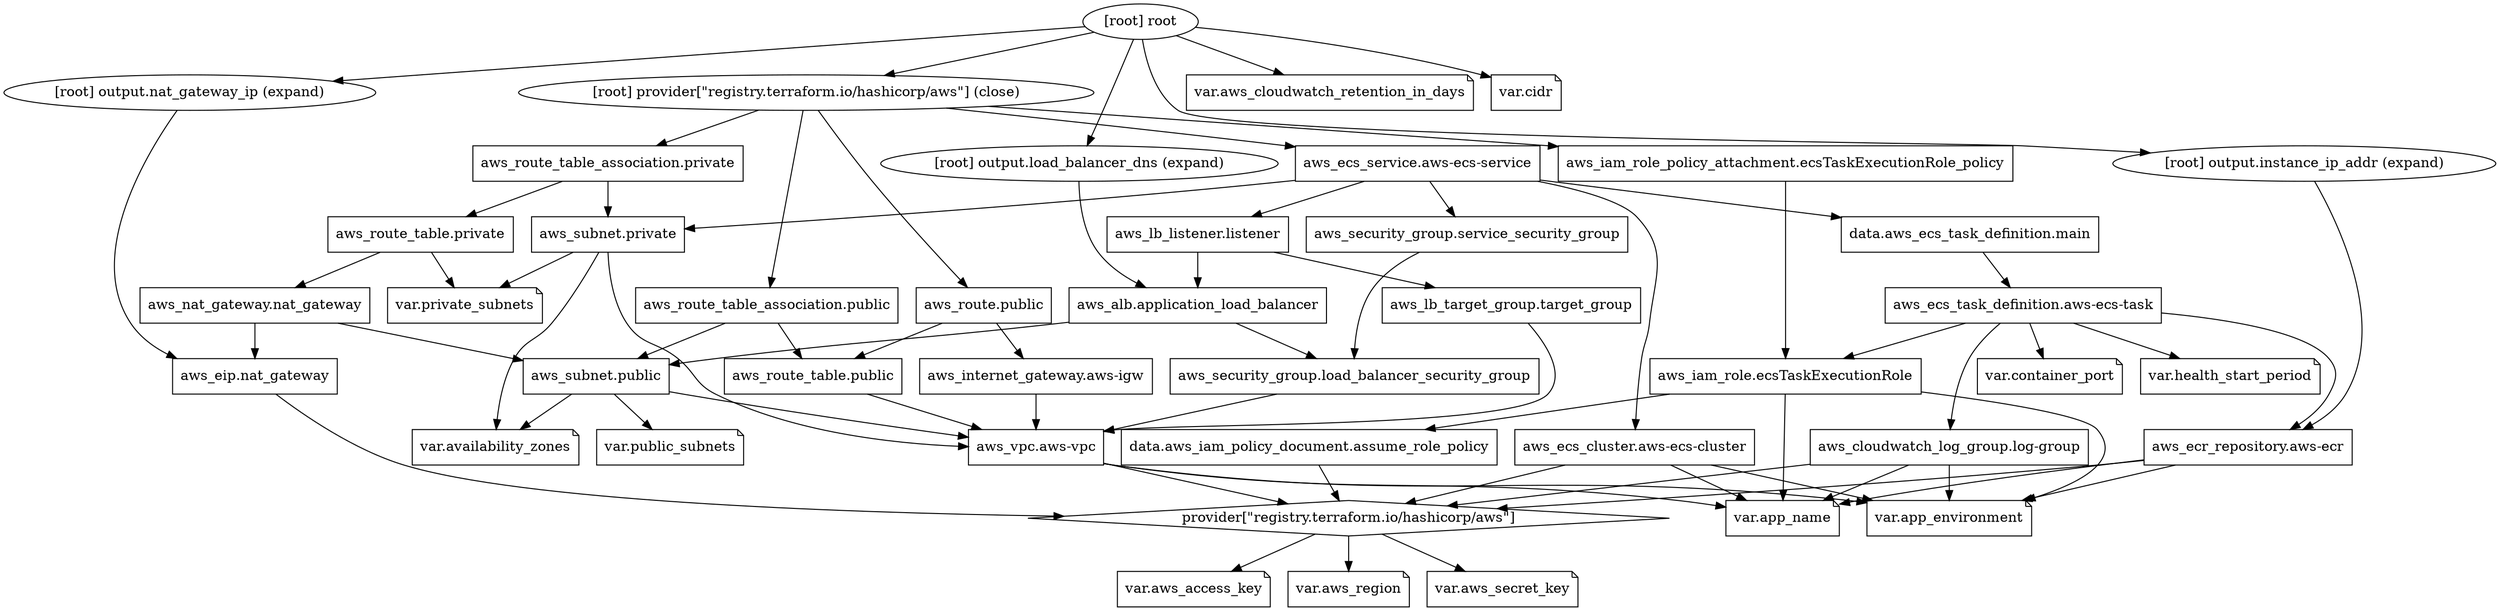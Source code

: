digraph {
	compound = "true"
	newrank = "true"
	subgraph "root" {
		"[root] aws_alb.application_load_balancer (expand)" [label = "aws_alb.application_load_balancer", shape = "box"]
		"[root] aws_cloudwatch_log_group.log-group (expand)" [label = "aws_cloudwatch_log_group.log-group", shape = "box"]
		"[root] aws_ecr_repository.aws-ecr (expand)" [label = "aws_ecr_repository.aws-ecr", shape = "box"]
		"[root] aws_ecs_cluster.aws-ecs-cluster (expand)" [label = "aws_ecs_cluster.aws-ecs-cluster", shape = "box"]
		"[root] aws_ecs_service.aws-ecs-service (expand)" [label = "aws_ecs_service.aws-ecs-service", shape = "box"]
		"[root] aws_ecs_task_definition.aws-ecs-task (expand)" [label = "aws_ecs_task_definition.aws-ecs-task", shape = "box"]
		"[root] aws_eip.nat_gateway (expand)" [label = "aws_eip.nat_gateway", shape = "box"]
		"[root] aws_iam_role.ecsTaskExecutionRole (expand)" [label = "aws_iam_role.ecsTaskExecutionRole", shape = "box"]
		"[root] aws_iam_role_policy_attachment.ecsTaskExecutionRole_policy (expand)" [label = "aws_iam_role_policy_attachment.ecsTaskExecutionRole_policy", shape = "box"]
		"[root] aws_internet_gateway.aws-igw (expand)" [label = "aws_internet_gateway.aws-igw", shape = "box"]
		"[root] aws_lb_listener.listener (expand)" [label = "aws_lb_listener.listener", shape = "box"]
		"[root] aws_lb_target_group.target_group (expand)" [label = "aws_lb_target_group.target_group", shape = "box"]
		"[root] aws_nat_gateway.nat_gateway (expand)" [label = "aws_nat_gateway.nat_gateway", shape = "box"]
		"[root] aws_route.public (expand)" [label = "aws_route.public", shape = "box"]
		"[root] aws_route_table.private (expand)" [label = "aws_route_table.private", shape = "box"]
		"[root] aws_route_table.public (expand)" [label = "aws_route_table.public", shape = "box"]
		"[root] aws_route_table_association.private (expand)" [label = "aws_route_table_association.private", shape = "box"]
		"[root] aws_route_table_association.public (expand)" [label = "aws_route_table_association.public", shape = "box"]
		"[root] aws_security_group.load_balancer_security_group (expand)" [label = "aws_security_group.load_balancer_security_group", shape = "box"]
		"[root] aws_security_group.service_security_group (expand)" [label = "aws_security_group.service_security_group", shape = "box"]
		"[root] aws_subnet.private (expand)" [label = "aws_subnet.private", shape = "box"]
		"[root] aws_subnet.public (expand)" [label = "aws_subnet.public", shape = "box"]
		"[root] aws_vpc.aws-vpc (expand)" [label = "aws_vpc.aws-vpc", shape = "box"]
		"[root] data.aws_ecs_task_definition.main (expand)" [label = "data.aws_ecs_task_definition.main", shape = "box"]
		"[root] data.aws_iam_policy_document.assume_role_policy (expand)" [label = "data.aws_iam_policy_document.assume_role_policy", shape = "box"]
		"[root] provider[\"registry.terraform.io/hashicorp/aws\"]" [label = "provider[\"registry.terraform.io/hashicorp/aws\"]", shape = "diamond"]
		"[root] var.app_environment" [label = "var.app_environment", shape = "note"]
		"[root] var.app_name" [label = "var.app_name", shape = "note"]
		"[root] var.availability_zones" [label = "var.availability_zones", shape = "note"]
		"[root] var.aws_access_key" [label = "var.aws_access_key", shape = "note"]
		"[root] var.aws_cloudwatch_retention_in_days" [label = "var.aws_cloudwatch_retention_in_days", shape = "note"]
		"[root] var.aws_region" [label = "var.aws_region", shape = "note"]
		"[root] var.aws_secret_key" [label = "var.aws_secret_key", shape = "note"]
		"[root] var.cidr" [label = "var.cidr", shape = "note"]
		"[root] var.container_port" [label = "var.container_port", shape = "note"]
		"[root] var.health_start_period" [label = "var.health_start_period", shape = "note"]
		"[root] var.private_subnets" [label = "var.private_subnets", shape = "note"]
		"[root] var.public_subnets" [label = "var.public_subnets", shape = "note"]
		"[root] aws_alb.application_load_balancer (expand)" -> "[root] aws_security_group.load_balancer_security_group (expand)"
		"[root] aws_alb.application_load_balancer (expand)" -> "[root] aws_subnet.public (expand)"
		"[root] aws_cloudwatch_log_group.log-group (expand)" -> "[root] provider[\"registry.terraform.io/hashicorp/aws\"]"
		"[root] aws_cloudwatch_log_group.log-group (expand)" -> "[root] var.app_environment"
		"[root] aws_cloudwatch_log_group.log-group (expand)" -> "[root] var.app_name"
		"[root] aws_ecr_repository.aws-ecr (expand)" -> "[root] provider[\"registry.terraform.io/hashicorp/aws\"]"
		"[root] aws_ecr_repository.aws-ecr (expand)" -> "[root] var.app_environment"
		"[root] aws_ecr_repository.aws-ecr (expand)" -> "[root] var.app_name"
		"[root] aws_ecs_cluster.aws-ecs-cluster (expand)" -> "[root] provider[\"registry.terraform.io/hashicorp/aws\"]"
		"[root] aws_ecs_cluster.aws-ecs-cluster (expand)" -> "[root] var.app_environment"
		"[root] aws_ecs_cluster.aws-ecs-cluster (expand)" -> "[root] var.app_name"
		"[root] aws_ecs_service.aws-ecs-service (expand)" -> "[root] aws_ecs_cluster.aws-ecs-cluster (expand)"
		"[root] aws_ecs_service.aws-ecs-service (expand)" -> "[root] aws_lb_listener.listener (expand)"
		"[root] aws_ecs_service.aws-ecs-service (expand)" -> "[root] aws_security_group.service_security_group (expand)"
		"[root] aws_ecs_service.aws-ecs-service (expand)" -> "[root] aws_subnet.private (expand)"
		"[root] aws_ecs_service.aws-ecs-service (expand)" -> "[root] data.aws_ecs_task_definition.main (expand)"
		"[root] aws_ecs_task_definition.aws-ecs-task (expand)" -> "[root] aws_cloudwatch_log_group.log-group (expand)"
		"[root] aws_ecs_task_definition.aws-ecs-task (expand)" -> "[root] aws_ecr_repository.aws-ecr (expand)"
		"[root] aws_ecs_task_definition.aws-ecs-task (expand)" -> "[root] aws_iam_role.ecsTaskExecutionRole (expand)"
		"[root] aws_ecs_task_definition.aws-ecs-task (expand)" -> "[root] var.container_port"
		"[root] aws_ecs_task_definition.aws-ecs-task (expand)" -> "[root] var.health_start_period"
		"[root] aws_eip.nat_gateway (expand)" -> "[root] provider[\"registry.terraform.io/hashicorp/aws\"]"
		"[root] aws_iam_role.ecsTaskExecutionRole (expand)" -> "[root] data.aws_iam_policy_document.assume_role_policy (expand)"
		"[root] aws_iam_role.ecsTaskExecutionRole (expand)" -> "[root] var.app_environment"
		"[root] aws_iam_role.ecsTaskExecutionRole (expand)" -> "[root] var.app_name"
		"[root] aws_iam_role_policy_attachment.ecsTaskExecutionRole_policy (expand)" -> "[root] aws_iam_role.ecsTaskExecutionRole (expand)"
		"[root] aws_internet_gateway.aws-igw (expand)" -> "[root] aws_vpc.aws-vpc (expand)"
		"[root] aws_lb_listener.listener (expand)" -> "[root] aws_alb.application_load_balancer (expand)"
		"[root] aws_lb_listener.listener (expand)" -> "[root] aws_lb_target_group.target_group (expand)"
		"[root] aws_lb_target_group.target_group (expand)" -> "[root] aws_vpc.aws-vpc (expand)"
		"[root] aws_nat_gateway.nat_gateway (expand)" -> "[root] aws_eip.nat_gateway (expand)"
		"[root] aws_nat_gateway.nat_gateway (expand)" -> "[root] aws_subnet.public (expand)"
		"[root] aws_route.public (expand)" -> "[root] aws_internet_gateway.aws-igw (expand)"
		"[root] aws_route.public (expand)" -> "[root] aws_route_table.public (expand)"
		"[root] aws_route_table.private (expand)" -> "[root] aws_nat_gateway.nat_gateway (expand)"
		"[root] aws_route_table.private (expand)" -> "[root] var.private_subnets"
		"[root] aws_route_table.public (expand)" -> "[root] aws_vpc.aws-vpc (expand)"
		"[root] aws_route_table_association.private (expand)" -> "[root] aws_route_table.private (expand)"
		"[root] aws_route_table_association.private (expand)" -> "[root] aws_subnet.private (expand)"
		"[root] aws_route_table_association.public (expand)" -> "[root] aws_route_table.public (expand)"
		"[root] aws_route_table_association.public (expand)" -> "[root] aws_subnet.public (expand)"
		"[root] aws_security_group.load_balancer_security_group (expand)" -> "[root] aws_vpc.aws-vpc (expand)"
		"[root] aws_security_group.service_security_group (expand)" -> "[root] aws_security_group.load_balancer_security_group (expand)"
		"[root] aws_subnet.private (expand)" -> "[root] aws_vpc.aws-vpc (expand)"
		"[root] aws_subnet.private (expand)" -> "[root] var.availability_zones"
		"[root] aws_subnet.private (expand)" -> "[root] var.private_subnets"
		"[root] aws_subnet.public (expand)" -> "[root] aws_vpc.aws-vpc (expand)"
		"[root] aws_subnet.public (expand)" -> "[root] var.availability_zones"
		"[root] aws_subnet.public (expand)" -> "[root] var.public_subnets"
		"[root] aws_vpc.aws-vpc (expand)" -> "[root] provider[\"registry.terraform.io/hashicorp/aws\"]"
		"[root] aws_vpc.aws-vpc (expand)" -> "[root] var.app_environment"
		"[root] aws_vpc.aws-vpc (expand)" -> "[root] var.app_name"
		"[root] data.aws_ecs_task_definition.main (expand)" -> "[root] aws_ecs_task_definition.aws-ecs-task (expand)"
		"[root] data.aws_iam_policy_document.assume_role_policy (expand)" -> "[root] provider[\"registry.terraform.io/hashicorp/aws\"]"
		"[root] output.instance_ip_addr (expand)" -> "[root] aws_ecr_repository.aws-ecr (expand)"
		"[root] output.load_balancer_dns (expand)" -> "[root] aws_alb.application_load_balancer (expand)"
		"[root] output.nat_gateway_ip (expand)" -> "[root] aws_eip.nat_gateway (expand)"
		"[root] provider[\"registry.terraform.io/hashicorp/aws\"] (close)" -> "[root] aws_ecs_service.aws-ecs-service (expand)"
		"[root] provider[\"registry.terraform.io/hashicorp/aws\"] (close)" -> "[root] aws_iam_role_policy_attachment.ecsTaskExecutionRole_policy (expand)"
		"[root] provider[\"registry.terraform.io/hashicorp/aws\"] (close)" -> "[root] aws_route.public (expand)"
		"[root] provider[\"registry.terraform.io/hashicorp/aws\"] (close)" -> "[root] aws_route_table_association.private (expand)"
		"[root] provider[\"registry.terraform.io/hashicorp/aws\"] (close)" -> "[root] aws_route_table_association.public (expand)"
		"[root] provider[\"registry.terraform.io/hashicorp/aws\"]" -> "[root] var.aws_access_key"
		"[root] provider[\"registry.terraform.io/hashicorp/aws\"]" -> "[root] var.aws_region"
		"[root] provider[\"registry.terraform.io/hashicorp/aws\"]" -> "[root] var.aws_secret_key"
		"[root] root" -> "[root] output.instance_ip_addr (expand)"
		"[root] root" -> "[root] output.load_balancer_dns (expand)"
		"[root] root" -> "[root] output.nat_gateway_ip (expand)"
		"[root] root" -> "[root] provider[\"registry.terraform.io/hashicorp/aws\"] (close)"
		"[root] root" -> "[root] var.aws_cloudwatch_retention_in_days"
		"[root] root" -> "[root] var.cidr"
	}
}

